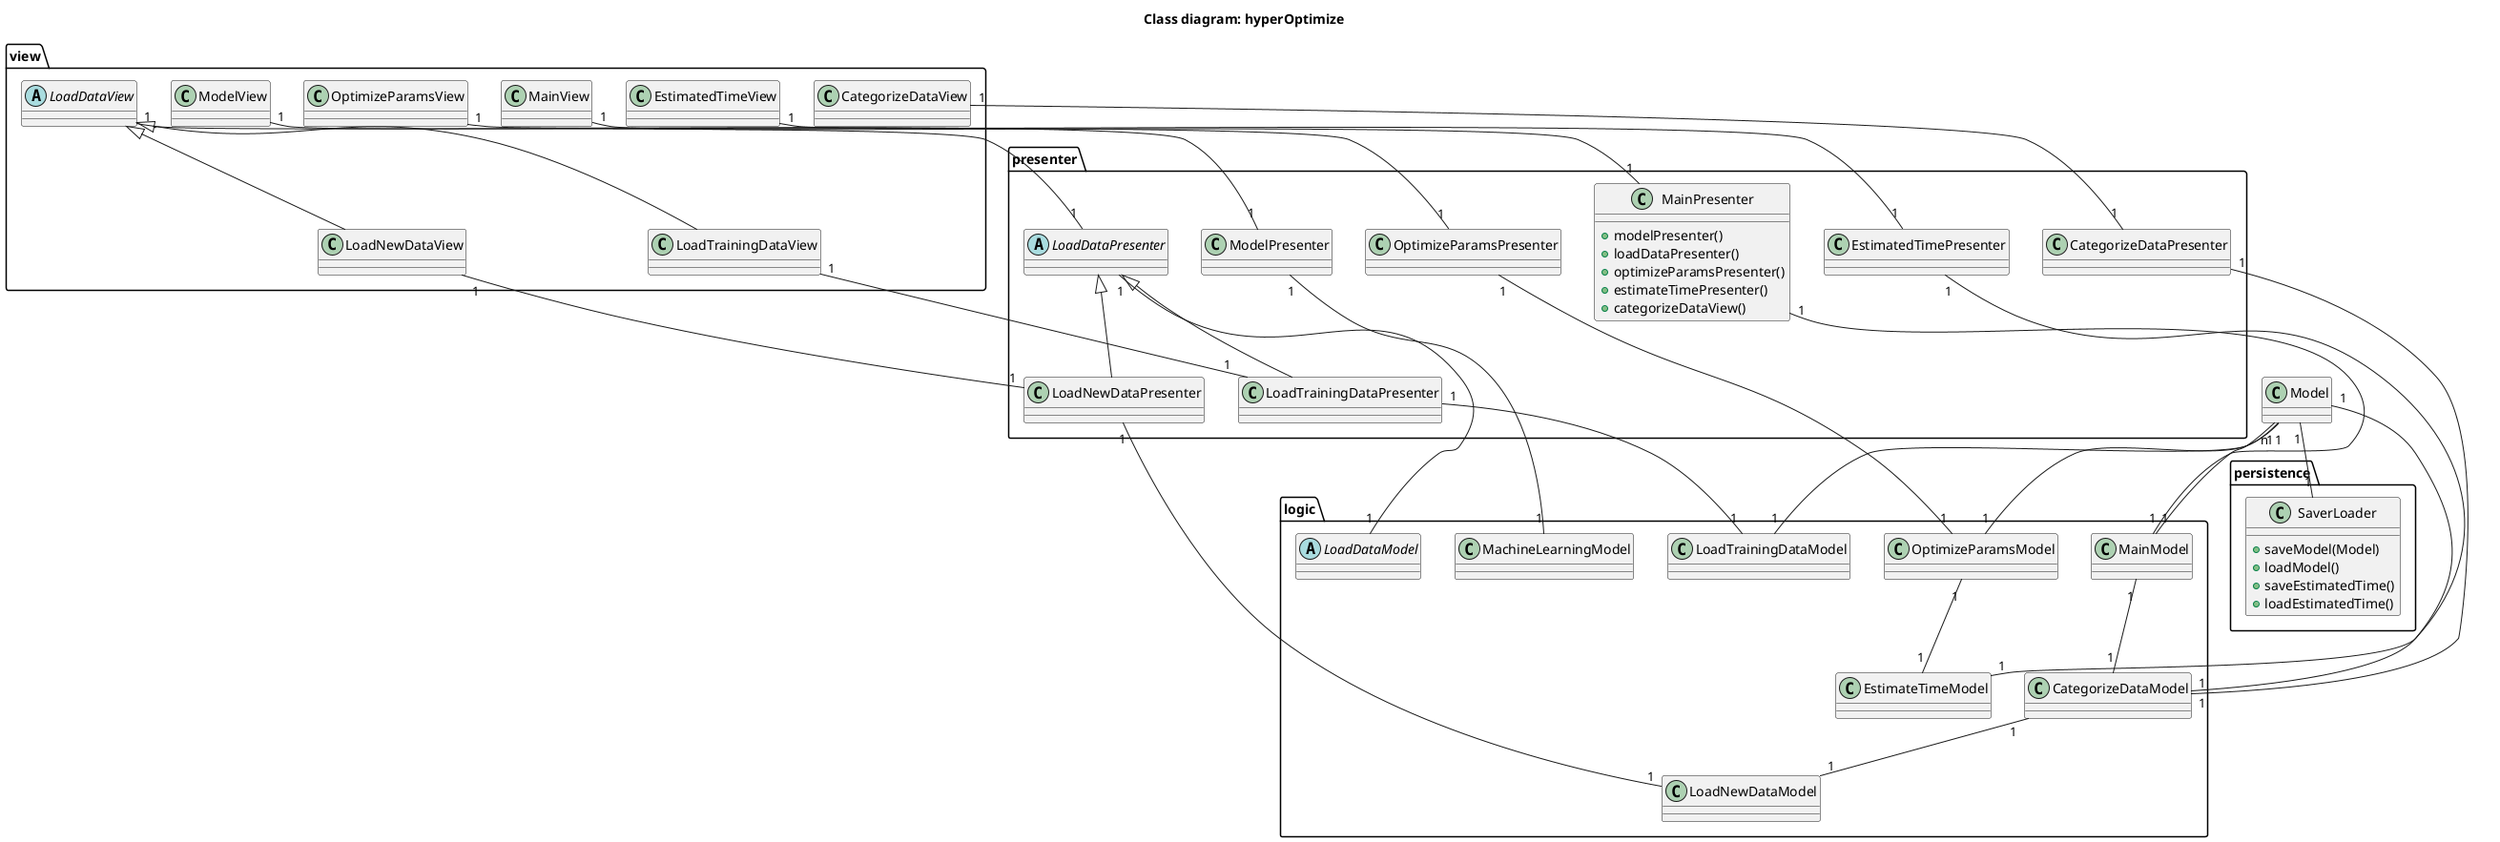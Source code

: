 @startuml


title Class diagram: hyperOptimize

/' Define the class details'/

package view {
    class MainView
    class ModelView
    abstract class LoadDataView
        class LoadTrainingDataView
        class LoadNewDataView
    class OptimizeParamsView
    class EstimatedTimeView
    class CategorizeDataView
}

package presenter {
    class ModelPresenter
    abstract class LoadDataPresenter
    class LoadTrainingDataPresenter
    class LoadNewDataPresenter
    class OptimizeParamsPresenter
    class EstimatedTimePresenter
    class CategorizeDataPresenter
    class MainPresenter{
    + modelPresenter()
    + loadDataPresenter()
    + optimizeParamsPresenter()
    + estimateTimePresenter()
    + categorizeDataView()
    }
}


package logic {
    class MainModel
    class MachineLearningModel
    abstract class LoadDataModel
        class LoadTrainingDataModel
        class LoadNewDataModel
    class OptimizeParamsModel
    class EstimateTimeModel
    class CategorizeDataModel
}

package persistence {
    class SaverLoader {
        + saveModel(Model)
        + loadModel()
        + saveEstimatedTime()
        + loadEstimatedTime()
    }

}


/' Define relations'/

/' View'/
LoadDataView <|-- LoadTrainingDataView
LoadDataView <|-- LoadNewDataView

/' Presenter'/
LoadDataPresenter <|-- LoadTrainingDataPresenter
LoadDataPresenter <|-- LoadNewDataPresenter

MainView "1" -- "1" MainPresenter
ModelView "1" -- "1" ModelPresenter
LoadDataView "1" -- "1" LoadDataPresenter
LoadTrainingDataView "1" -- "1" LoadTrainingDataPresenter
LoadNewDataView "1" -- "1" LoadNewDataPresenter
OptimizeParamsView "1" -- "1" OptimizeParamsPresenter
EstimatedTimeView "1" -- "1" EstimatedTimePresenter
CategorizeDataView "1" -- "1" CategorizeDataPresenter

/' Presenter - Model'/
MainPresenter "1" -- "1" MainModel
ModelPresenter "1" -- "1" MachineLearningModel
LoadDataPresenter "1" -- "1" LoadDataModel
LoadTrainingDataPresenter "1" -- "1" LoadTrainingDataModel
LoadNewDataPresenter "1" -- "1" LoadNewDataModel
OptimizeParamsPresenter "1" -- "1" OptimizeParamsModel
EstimatedTimePresenter "1" -- "1" EstimateTimeModel
CategorizeDataPresenter "1" -- "1" CategorizeDataModel

/' Model'/
MainModel "1" -- "n" Model
MainModel "1" -- "1" CategorizeDataModel
Model "1" -- "1" LoadTrainingDataModel
Model "1" -- "1" CategorizeDataModel
Model "1" -- "1" OptimizeParamsModel
OptimizeParamsModel "1" -- "1" EstimateTimeModel
CategorizeDataModel "1" -- "1" LoadNewDataModel


/' Model - Presenter'/
Model "1" -- "1" SaverLoader

@enduml